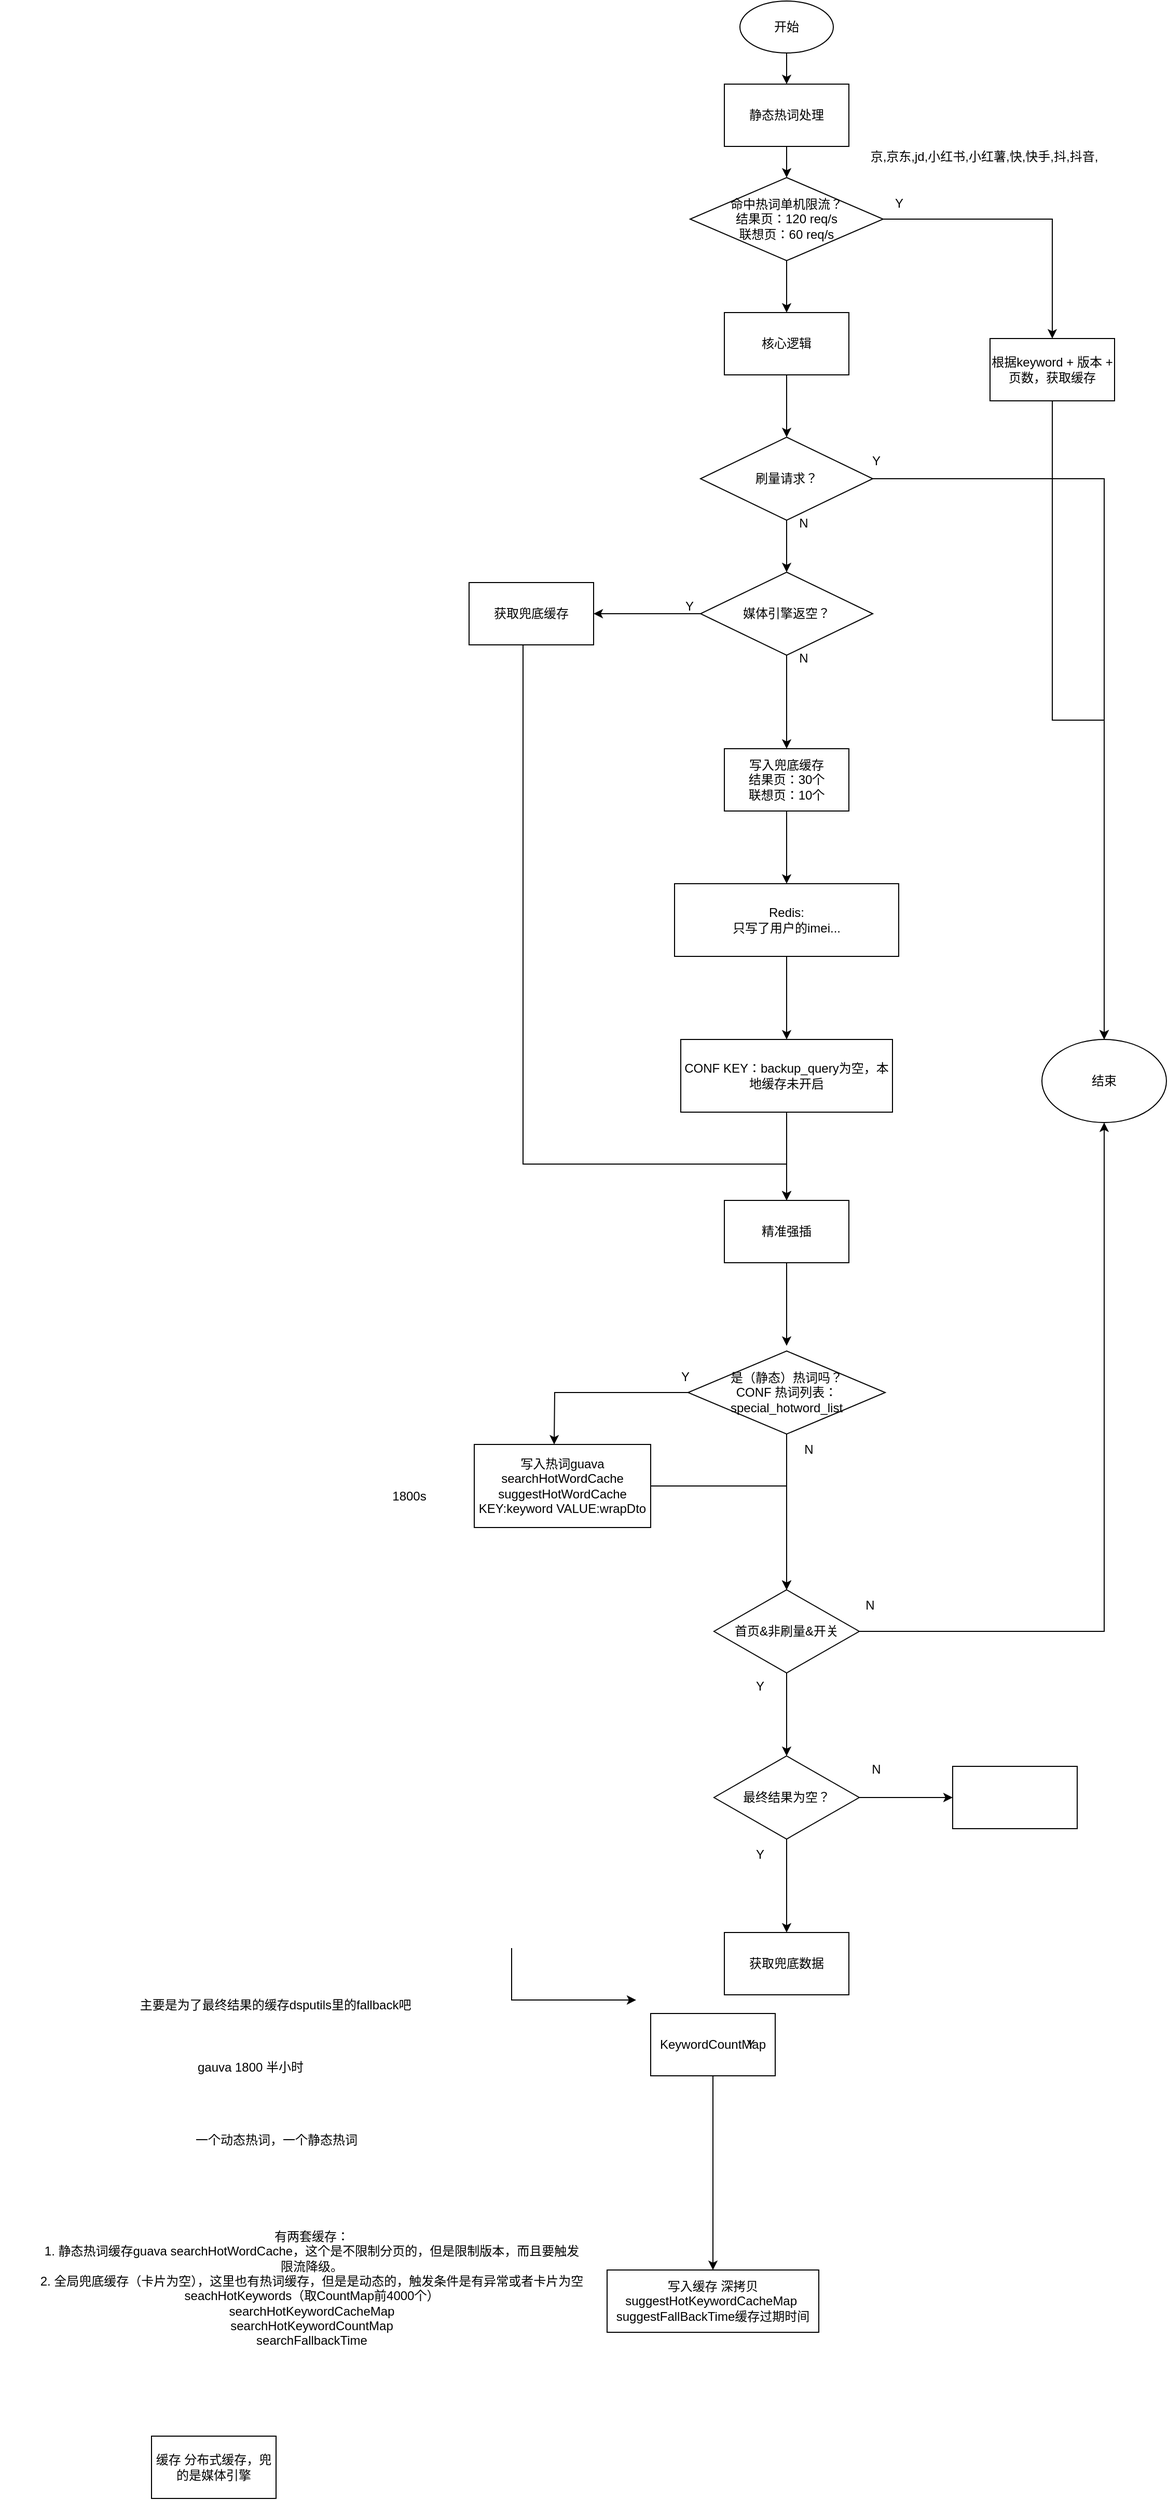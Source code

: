 <mxfile version="24.6.4" type="github">
  <diagram name="第 1 页" id="80e1wzVn7lP730qj4w-V">
    <mxGraphModel dx="1932" dy="1740" grid="1" gridSize="10" guides="1" tooltips="1" connect="1" arrows="1" fold="1" page="1" pageScale="1" pageWidth="827" pageHeight="1169" math="0" shadow="0">
      <root>
        <mxCell id="0" />
        <mxCell id="1" parent="0" />
        <mxCell id="NDE4TgQGStizHJLq0DFC-7" value="" style="edgeStyle=orthogonalEdgeStyle;rounded=0;orthogonalLoop=1;jettySize=auto;html=1;exitX=0;exitY=0.5;exitDx=0;exitDy=0;" edge="1" parent="1" source="NDE4TgQGStizHJLq0DFC-4">
          <mxGeometry relative="1" as="geometry">
            <mxPoint x="190" y="1230" as="targetPoint" />
          </mxGeometry>
        </mxCell>
        <mxCell id="NDE4TgQGStizHJLq0DFC-83" style="edgeStyle=orthogonalEdgeStyle;rounded=0;orthogonalLoop=1;jettySize=auto;html=1;entryX=0.5;entryY=0;entryDx=0;entryDy=0;" edge="1" parent="1" source="NDE4TgQGStizHJLq0DFC-4" target="NDE4TgQGStizHJLq0DFC-13">
          <mxGeometry relative="1" as="geometry" />
        </mxCell>
        <mxCell id="NDE4TgQGStizHJLq0DFC-4" value="是（静态）热词吗？&lt;br&gt;CONF 热词列表： special_hotword_list" style="rhombus;whiteSpace=wrap;html=1;" vertex="1" parent="1">
          <mxGeometry x="319" y="1140" width="190" height="80" as="geometry" />
        </mxCell>
        <mxCell id="NDE4TgQGStizHJLq0DFC-5" value="京,京东,jd,小红书,小红薯,快,快手,抖,抖音," style="text;html=1;align=center;verticalAlign=middle;resizable=0;points=[];autosize=1;strokeColor=none;fillColor=none;" vertex="1" parent="1">
          <mxGeometry x="484" y="-25" width="240" height="30" as="geometry" />
        </mxCell>
        <mxCell id="NDE4TgQGStizHJLq0DFC-11" style="edgeStyle=orthogonalEdgeStyle;rounded=0;orthogonalLoop=1;jettySize=auto;html=1;" edge="1" parent="1">
          <mxGeometry relative="1" as="geometry">
            <mxPoint x="149.0" y="1715" as="sourcePoint" />
            <mxPoint x="269" y="1765" as="targetPoint" />
            <Array as="points">
              <mxPoint x="149" y="1765" />
            </Array>
          </mxGeometry>
        </mxCell>
        <mxCell id="NDE4TgQGStizHJLq0DFC-82" style="edgeStyle=orthogonalEdgeStyle;rounded=0;orthogonalLoop=1;jettySize=auto;html=1;entryX=0.5;entryY=0;entryDx=0;entryDy=0;" edge="1" parent="1" source="NDE4TgQGStizHJLq0DFC-6" target="NDE4TgQGStizHJLq0DFC-13">
          <mxGeometry relative="1" as="geometry" />
        </mxCell>
        <mxCell id="NDE4TgQGStizHJLq0DFC-6" value="写入热词guava&lt;div&gt;searchHotWordCache&lt;br&gt;suggestHotWordCache&lt;br&gt;KEY:keyword VALUE:wrapDto&lt;/div&gt;" style="whiteSpace=wrap;html=1;" vertex="1" parent="1">
          <mxGeometry x="113" y="1230" width="170" height="80" as="geometry" />
        </mxCell>
        <mxCell id="NDE4TgQGStizHJLq0DFC-10" value="N" style="text;html=1;align=center;verticalAlign=middle;resizable=0;points=[];autosize=1;strokeColor=none;fillColor=none;" vertex="1" parent="1">
          <mxGeometry x="420" y="1220" width="30" height="30" as="geometry" />
        </mxCell>
        <mxCell id="NDE4TgQGStizHJLq0DFC-12" value="Y" style="text;html=1;align=center;verticalAlign=middle;resizable=0;points=[];autosize=1;strokeColor=none;fillColor=none;" vertex="1" parent="1">
          <mxGeometry x="301" y="1150" width="30" height="30" as="geometry" />
        </mxCell>
        <mxCell id="NDE4TgQGStizHJLq0DFC-17" value="" style="edgeStyle=orthogonalEdgeStyle;rounded=0;orthogonalLoop=1;jettySize=auto;html=1;entryX=0.5;entryY=1;entryDx=0;entryDy=0;" edge="1" parent="1" source="NDE4TgQGStizHJLq0DFC-13" target="NDE4TgQGStizHJLq0DFC-20">
          <mxGeometry relative="1" as="geometry">
            <mxPoint x="610" y="840" as="targetPoint" />
          </mxGeometry>
        </mxCell>
        <mxCell id="NDE4TgQGStizHJLq0DFC-89" value="" style="edgeStyle=orthogonalEdgeStyle;rounded=0;orthogonalLoop=1;jettySize=auto;html=1;" edge="1" parent="1" source="NDE4TgQGStizHJLq0DFC-13" target="NDE4TgQGStizHJLq0DFC-88">
          <mxGeometry relative="1" as="geometry" />
        </mxCell>
        <mxCell id="NDE4TgQGStizHJLq0DFC-13" value="首页&amp;amp;非刷量&amp;amp;开关" style="rhombus;whiteSpace=wrap;html=1;" vertex="1" parent="1">
          <mxGeometry x="344" y="1370" width="140" height="80" as="geometry" />
        </mxCell>
        <mxCell id="NDE4TgQGStizHJLq0DFC-24" value="" style="edgeStyle=orthogonalEdgeStyle;rounded=0;orthogonalLoop=1;jettySize=auto;html=1;" edge="1" parent="1" source="NDE4TgQGStizHJLq0DFC-14" target="NDE4TgQGStizHJLq0DFC-23">
          <mxGeometry relative="1" as="geometry" />
        </mxCell>
        <mxCell id="NDE4TgQGStizHJLq0DFC-14" value="KeywordCountMap" style="whiteSpace=wrap;html=1;" vertex="1" parent="1">
          <mxGeometry x="283" y="1778" width="120" height="60" as="geometry" />
        </mxCell>
        <mxCell id="NDE4TgQGStizHJLq0DFC-18" value="Y" style="text;html=1;align=center;verticalAlign=middle;resizable=0;points=[];autosize=1;strokeColor=none;fillColor=none;" vertex="1" parent="1">
          <mxGeometry x="364" y="1793" width="30" height="30" as="geometry" />
        </mxCell>
        <mxCell id="NDE4TgQGStizHJLq0DFC-20" value="结束" style="ellipse;whiteSpace=wrap;html=1;" vertex="1" parent="1">
          <mxGeometry x="660" y="840" width="120" height="80" as="geometry" />
        </mxCell>
        <mxCell id="NDE4TgQGStizHJLq0DFC-23" value="写入缓存 深拷贝&lt;br&gt;suggestHotKeywordCacheMap&amp;nbsp;&lt;br&gt;suggestFallBackTime缓存过期时间" style="whiteSpace=wrap;html=1;" vertex="1" parent="1">
          <mxGeometry x="241" y="2025" width="204" height="60" as="geometry" />
        </mxCell>
        <mxCell id="NDE4TgQGStizHJLq0DFC-25" value="一个动态热词，一个静态热词" style="text;html=1;align=center;verticalAlign=middle;resizable=0;points=[];autosize=1;strokeColor=none;fillColor=none;" vertex="1" parent="1">
          <mxGeometry x="-168" y="1885" width="180" height="30" as="geometry" />
        </mxCell>
        <mxCell id="NDE4TgQGStizHJLq0DFC-26" value="主要是为了最终结果的缓存dsputils里的fallback吧" style="text;html=1;align=center;verticalAlign=middle;resizable=0;points=[];autosize=1;strokeColor=none;fillColor=none;" vertex="1" parent="1">
          <mxGeometry x="-219" y="1755" width="280" height="30" as="geometry" />
        </mxCell>
        <mxCell id="NDE4TgQGStizHJLq0DFC-28" value="gauva 1800 半小时" style="text;html=1;align=center;verticalAlign=middle;resizable=0;points=[];autosize=1;strokeColor=none;fillColor=none;" vertex="1" parent="1">
          <mxGeometry x="-168" y="1815" width="130" height="30" as="geometry" />
        </mxCell>
        <mxCell id="NDE4TgQGStizHJLq0DFC-29" value="有两套缓存：&lt;br&gt;1. 静态热词缓存guava&amp;nbsp;&lt;span style=&quot;text-wrap: wrap;&quot;&gt;searchHotWordCache，这个是不限制分页的，但是限制版本，而且要触发限流降级。&lt;/span&gt;&lt;br&gt;2. 全局兜底缓存（卡片为空），这里也有热词缓存，但是是动态的，触发条件是有异常或者卡片为空&lt;br&gt;seachHotKeywords（取CountMap前4000个）&lt;br&gt;searchHotKeywordCacheMap&lt;br&gt;searchHotKeywordCountMap&lt;br&gt;searchFallbackTime&lt;div&gt;&lt;br&gt;&lt;/div&gt;" style="text;html=1;align=center;verticalAlign=middle;resizable=0;points=[];autosize=1;strokeColor=none;fillColor=none;" vertex="1" parent="1">
          <mxGeometry x="-344" y="1985" width="600" height="130" as="geometry" />
        </mxCell>
        <mxCell id="NDE4TgQGStizHJLq0DFC-30" value="缓存 分布式缓存，兜的是媒体引擎" style="whiteSpace=wrap;html=1;" vertex="1" parent="1">
          <mxGeometry x="-198" y="2185" width="120" height="60" as="geometry" />
        </mxCell>
        <mxCell id="NDE4TgQGStizHJLq0DFC-42" value="" style="edgeStyle=orthogonalEdgeStyle;rounded=0;orthogonalLoop=1;jettySize=auto;html=1;" edge="1" parent="1" source="NDE4TgQGStizHJLq0DFC-33" target="NDE4TgQGStizHJLq0DFC-41">
          <mxGeometry relative="1" as="geometry" />
        </mxCell>
        <mxCell id="NDE4TgQGStizHJLq0DFC-33" value="静态热词处理" style="whiteSpace=wrap;html=1;" vertex="1" parent="1">
          <mxGeometry x="354" y="-80" width="120" height="60" as="geometry" />
        </mxCell>
        <mxCell id="NDE4TgQGStizHJLq0DFC-38" value="" style="edgeStyle=orthogonalEdgeStyle;rounded=0;orthogonalLoop=1;jettySize=auto;html=1;" edge="1" parent="1" source="NDE4TgQGStizHJLq0DFC-37" target="NDE4TgQGStizHJLq0DFC-33">
          <mxGeometry relative="1" as="geometry" />
        </mxCell>
        <mxCell id="NDE4TgQGStizHJLq0DFC-37" value="开始" style="ellipse;whiteSpace=wrap;html=1;" vertex="1" parent="1">
          <mxGeometry x="369" y="-160" width="90" height="50" as="geometry" />
        </mxCell>
        <mxCell id="NDE4TgQGStizHJLq0DFC-46" value="" style="edgeStyle=orthogonalEdgeStyle;rounded=0;orthogonalLoop=1;jettySize=auto;html=1;" edge="1" parent="1" source="NDE4TgQGStizHJLq0DFC-41" target="NDE4TgQGStizHJLq0DFC-45">
          <mxGeometry relative="1" as="geometry" />
        </mxCell>
        <mxCell id="NDE4TgQGStizHJLq0DFC-52" value="" style="edgeStyle=orthogonalEdgeStyle;rounded=0;orthogonalLoop=1;jettySize=auto;html=1;" edge="1" parent="1" source="NDE4TgQGStizHJLq0DFC-41" target="NDE4TgQGStizHJLq0DFC-51">
          <mxGeometry relative="1" as="geometry" />
        </mxCell>
        <mxCell id="NDE4TgQGStizHJLq0DFC-41" value="命中热词单机限流？&lt;br&gt;结果页：120 req/s&lt;br&gt;联想页：60 req/s" style="rhombus;whiteSpace=wrap;html=1;" vertex="1" parent="1">
          <mxGeometry x="321" y="10" width="186" height="80" as="geometry" />
        </mxCell>
        <mxCell id="NDE4TgQGStizHJLq0DFC-47" style="edgeStyle=orthogonalEdgeStyle;rounded=0;orthogonalLoop=1;jettySize=auto;html=1;entryX=0.5;entryY=0;entryDx=0;entryDy=0;" edge="1" parent="1" source="NDE4TgQGStizHJLq0DFC-45" target="NDE4TgQGStizHJLq0DFC-20">
          <mxGeometry relative="1" as="geometry" />
        </mxCell>
        <mxCell id="NDE4TgQGStizHJLq0DFC-45" value="根据keyword + 版本 + 页数，获取缓存" style="whiteSpace=wrap;html=1;" vertex="1" parent="1">
          <mxGeometry x="610" y="165" width="120" height="60" as="geometry" />
        </mxCell>
        <mxCell id="NDE4TgQGStizHJLq0DFC-48" value="Y" style="text;html=1;align=center;verticalAlign=middle;resizable=0;points=[];autosize=1;strokeColor=none;fillColor=none;" vertex="1" parent="1">
          <mxGeometry x="507" y="20" width="30" height="30" as="geometry" />
        </mxCell>
        <mxCell id="NDE4TgQGStizHJLq0DFC-56" value="" style="edgeStyle=orthogonalEdgeStyle;rounded=0;orthogonalLoop=1;jettySize=auto;html=1;" edge="1" parent="1" source="NDE4TgQGStizHJLq0DFC-51" target="NDE4TgQGStizHJLq0DFC-55">
          <mxGeometry relative="1" as="geometry" />
        </mxCell>
        <mxCell id="NDE4TgQGStizHJLq0DFC-51" value="核心逻辑" style="whiteSpace=wrap;html=1;" vertex="1" parent="1">
          <mxGeometry x="354" y="140" width="120" height="60" as="geometry" />
        </mxCell>
        <mxCell id="NDE4TgQGStizHJLq0DFC-57" style="edgeStyle=orthogonalEdgeStyle;rounded=0;orthogonalLoop=1;jettySize=auto;html=1;entryX=0.5;entryY=0;entryDx=0;entryDy=0;" edge="1" parent="1" source="NDE4TgQGStizHJLq0DFC-55" target="NDE4TgQGStizHJLq0DFC-20">
          <mxGeometry relative="1" as="geometry" />
        </mxCell>
        <mxCell id="NDE4TgQGStizHJLq0DFC-61" value="" style="edgeStyle=orthogonalEdgeStyle;rounded=0;orthogonalLoop=1;jettySize=auto;html=1;" edge="1" parent="1" source="NDE4TgQGStizHJLq0DFC-55" target="NDE4TgQGStizHJLq0DFC-60">
          <mxGeometry relative="1" as="geometry" />
        </mxCell>
        <mxCell id="NDE4TgQGStizHJLq0DFC-55" value="刷量请求？" style="rhombus;whiteSpace=wrap;html=1;" vertex="1" parent="1">
          <mxGeometry x="331" y="260" width="166" height="80" as="geometry" />
        </mxCell>
        <mxCell id="NDE4TgQGStizHJLq0DFC-63" value="" style="edgeStyle=orthogonalEdgeStyle;rounded=0;orthogonalLoop=1;jettySize=auto;html=1;" edge="1" parent="1" source="NDE4TgQGStizHJLq0DFC-60" target="NDE4TgQGStizHJLq0DFC-62">
          <mxGeometry relative="1" as="geometry" />
        </mxCell>
        <mxCell id="NDE4TgQGStizHJLq0DFC-65" value="" style="edgeStyle=orthogonalEdgeStyle;rounded=0;orthogonalLoop=1;jettySize=auto;html=1;" edge="1" parent="1" source="NDE4TgQGStizHJLq0DFC-60" target="NDE4TgQGStizHJLq0DFC-64">
          <mxGeometry relative="1" as="geometry" />
        </mxCell>
        <mxCell id="NDE4TgQGStizHJLq0DFC-60" value="媒体引擎返空？" style="rhombus;whiteSpace=wrap;html=1;" vertex="1" parent="1">
          <mxGeometry x="331" y="390" width="166" height="80" as="geometry" />
        </mxCell>
        <mxCell id="NDE4TgQGStizHJLq0DFC-67" value="" style="edgeStyle=orthogonalEdgeStyle;rounded=0;orthogonalLoop=1;jettySize=auto;html=1;" edge="1" parent="1" source="NDE4TgQGStizHJLq0DFC-62" target="NDE4TgQGStizHJLq0DFC-66">
          <mxGeometry relative="1" as="geometry" />
        </mxCell>
        <mxCell id="NDE4TgQGStizHJLq0DFC-62" value="写入兜底缓存&lt;br&gt;结果页：30个&lt;br&gt;联想页：10个" style="whiteSpace=wrap;html=1;" vertex="1" parent="1">
          <mxGeometry x="354" y="560" width="120" height="60" as="geometry" />
        </mxCell>
        <mxCell id="NDE4TgQGStizHJLq0DFC-77" style="edgeStyle=orthogonalEdgeStyle;rounded=0;orthogonalLoop=1;jettySize=auto;html=1;entryX=0.5;entryY=0;entryDx=0;entryDy=0;" edge="1" parent="1" source="NDE4TgQGStizHJLq0DFC-64" target="NDE4TgQGStizHJLq0DFC-72">
          <mxGeometry relative="1" as="geometry">
            <Array as="points">
              <mxPoint x="160" y="960" />
              <mxPoint x="414" y="960" />
            </Array>
          </mxGeometry>
        </mxCell>
        <mxCell id="NDE4TgQGStizHJLq0DFC-64" value="获取兜底缓存" style="whiteSpace=wrap;html=1;" vertex="1" parent="1">
          <mxGeometry x="108" y="400" width="120" height="60" as="geometry" />
        </mxCell>
        <mxCell id="NDE4TgQGStizHJLq0DFC-71" value="" style="edgeStyle=orthogonalEdgeStyle;rounded=0;orthogonalLoop=1;jettySize=auto;html=1;" edge="1" parent="1" source="NDE4TgQGStizHJLq0DFC-66" target="NDE4TgQGStizHJLq0DFC-70">
          <mxGeometry relative="1" as="geometry" />
        </mxCell>
        <mxCell id="NDE4TgQGStizHJLq0DFC-66" value="Redis:&lt;br&gt;只写了用户的imei..." style="whiteSpace=wrap;html=1;" vertex="1" parent="1">
          <mxGeometry x="306" y="690" width="216" height="70" as="geometry" />
        </mxCell>
        <mxCell id="NDE4TgQGStizHJLq0DFC-68" value="N" style="text;html=1;align=center;verticalAlign=middle;resizable=0;points=[];autosize=1;strokeColor=none;fillColor=none;" vertex="1" parent="1">
          <mxGeometry x="415" y="458" width="30" height="30" as="geometry" />
        </mxCell>
        <mxCell id="NDE4TgQGStizHJLq0DFC-73" value="" style="edgeStyle=orthogonalEdgeStyle;rounded=0;orthogonalLoop=1;jettySize=auto;html=1;" edge="1" parent="1" source="NDE4TgQGStizHJLq0DFC-70" target="NDE4TgQGStizHJLq0DFC-72">
          <mxGeometry relative="1" as="geometry" />
        </mxCell>
        <mxCell id="NDE4TgQGStizHJLq0DFC-70" value="CONF KEY：backup_query为空，本地缓存未开启" style="whiteSpace=wrap;html=1;" vertex="1" parent="1">
          <mxGeometry x="312" y="840" width="204" height="70" as="geometry" />
        </mxCell>
        <mxCell id="NDE4TgQGStizHJLq0DFC-79" value="" style="edgeStyle=orthogonalEdgeStyle;rounded=0;orthogonalLoop=1;jettySize=auto;html=1;" edge="1" parent="1" source="NDE4TgQGStizHJLq0DFC-72">
          <mxGeometry relative="1" as="geometry">
            <mxPoint x="414" y="1135" as="targetPoint" />
          </mxGeometry>
        </mxCell>
        <mxCell id="NDE4TgQGStizHJLq0DFC-72" value="精准强插" style="whiteSpace=wrap;html=1;" vertex="1" parent="1">
          <mxGeometry x="354" y="995" width="120" height="60" as="geometry" />
        </mxCell>
        <mxCell id="NDE4TgQGStizHJLq0DFC-74" value="Y" style="text;html=1;align=center;verticalAlign=middle;resizable=0;points=[];autosize=1;strokeColor=none;fillColor=none;" vertex="1" parent="1">
          <mxGeometry x="305" y="408" width="30" height="30" as="geometry" />
        </mxCell>
        <mxCell id="NDE4TgQGStizHJLq0DFC-75" value="N" style="text;html=1;align=center;verticalAlign=middle;resizable=0;points=[];autosize=1;strokeColor=none;fillColor=none;" vertex="1" parent="1">
          <mxGeometry x="415" y="328" width="30" height="30" as="geometry" />
        </mxCell>
        <mxCell id="NDE4TgQGStizHJLq0DFC-76" value="Y" style="text;html=1;align=center;verticalAlign=middle;resizable=0;points=[];autosize=1;strokeColor=none;fillColor=none;" vertex="1" parent="1">
          <mxGeometry x="485" y="268" width="30" height="30" as="geometry" />
        </mxCell>
        <mxCell id="NDE4TgQGStizHJLq0DFC-81" value="1800s" style="text;html=1;align=center;verticalAlign=middle;resizable=0;points=[];autosize=1;strokeColor=none;fillColor=none;" vertex="1" parent="1">
          <mxGeometry x="20" y="1265" width="60" height="30" as="geometry" />
        </mxCell>
        <mxCell id="NDE4TgQGStizHJLq0DFC-84" value="N" style="text;html=1;align=center;verticalAlign=middle;resizable=0;points=[];autosize=1;strokeColor=none;fillColor=none;" vertex="1" parent="1">
          <mxGeometry x="479" y="1370" width="30" height="30" as="geometry" />
        </mxCell>
        <mxCell id="NDE4TgQGStizHJLq0DFC-85" value="Y" style="text;html=1;align=center;verticalAlign=middle;resizable=0;points=[];autosize=1;strokeColor=none;fillColor=none;" vertex="1" parent="1">
          <mxGeometry x="373" y="1448" width="30" height="30" as="geometry" />
        </mxCell>
        <mxCell id="NDE4TgQGStizHJLq0DFC-91" value="" style="edgeStyle=orthogonalEdgeStyle;rounded=0;orthogonalLoop=1;jettySize=auto;html=1;" edge="1" parent="1" source="NDE4TgQGStizHJLq0DFC-88" target="NDE4TgQGStizHJLq0DFC-90">
          <mxGeometry relative="1" as="geometry" />
        </mxCell>
        <mxCell id="NDE4TgQGStizHJLq0DFC-96" value="" style="edgeStyle=orthogonalEdgeStyle;rounded=0;orthogonalLoop=1;jettySize=auto;html=1;" edge="1" parent="1" source="NDE4TgQGStizHJLq0DFC-88" target="NDE4TgQGStizHJLq0DFC-95">
          <mxGeometry relative="1" as="geometry" />
        </mxCell>
        <mxCell id="NDE4TgQGStizHJLq0DFC-88" value="最终结果为空？" style="rhombus;whiteSpace=wrap;html=1;" vertex="1" parent="1">
          <mxGeometry x="344" y="1530" width="140" height="80" as="geometry" />
        </mxCell>
        <mxCell id="NDE4TgQGStizHJLq0DFC-90" value="" style="whiteSpace=wrap;html=1;" vertex="1" parent="1">
          <mxGeometry x="574" y="1540" width="120" height="60" as="geometry" />
        </mxCell>
        <mxCell id="NDE4TgQGStizHJLq0DFC-92" value="N" style="text;html=1;align=center;verticalAlign=middle;resizable=0;points=[];autosize=1;strokeColor=none;fillColor=none;" vertex="1" parent="1">
          <mxGeometry x="485" y="1528" width="30" height="30" as="geometry" />
        </mxCell>
        <mxCell id="NDE4TgQGStizHJLq0DFC-93" value="Y" style="text;html=1;align=center;verticalAlign=middle;resizable=0;points=[];autosize=1;strokeColor=none;fillColor=none;" vertex="1" parent="1">
          <mxGeometry x="373" y="1610" width="30" height="30" as="geometry" />
        </mxCell>
        <mxCell id="NDE4TgQGStizHJLq0DFC-95" value="获取兜底数据" style="whiteSpace=wrap;html=1;" vertex="1" parent="1">
          <mxGeometry x="354" y="1700" width="120" height="60" as="geometry" />
        </mxCell>
      </root>
    </mxGraphModel>
  </diagram>
</mxfile>
